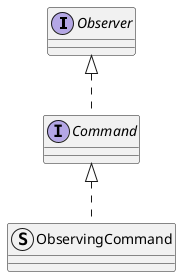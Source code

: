 @startuml "command_notifiable"

interface "Observer" as obs
struct "ObservingCommand" as cmdObs
interface "Command" as cmd

cmdObs .u.|> cmd
cmd .u.|> obs

@enduml